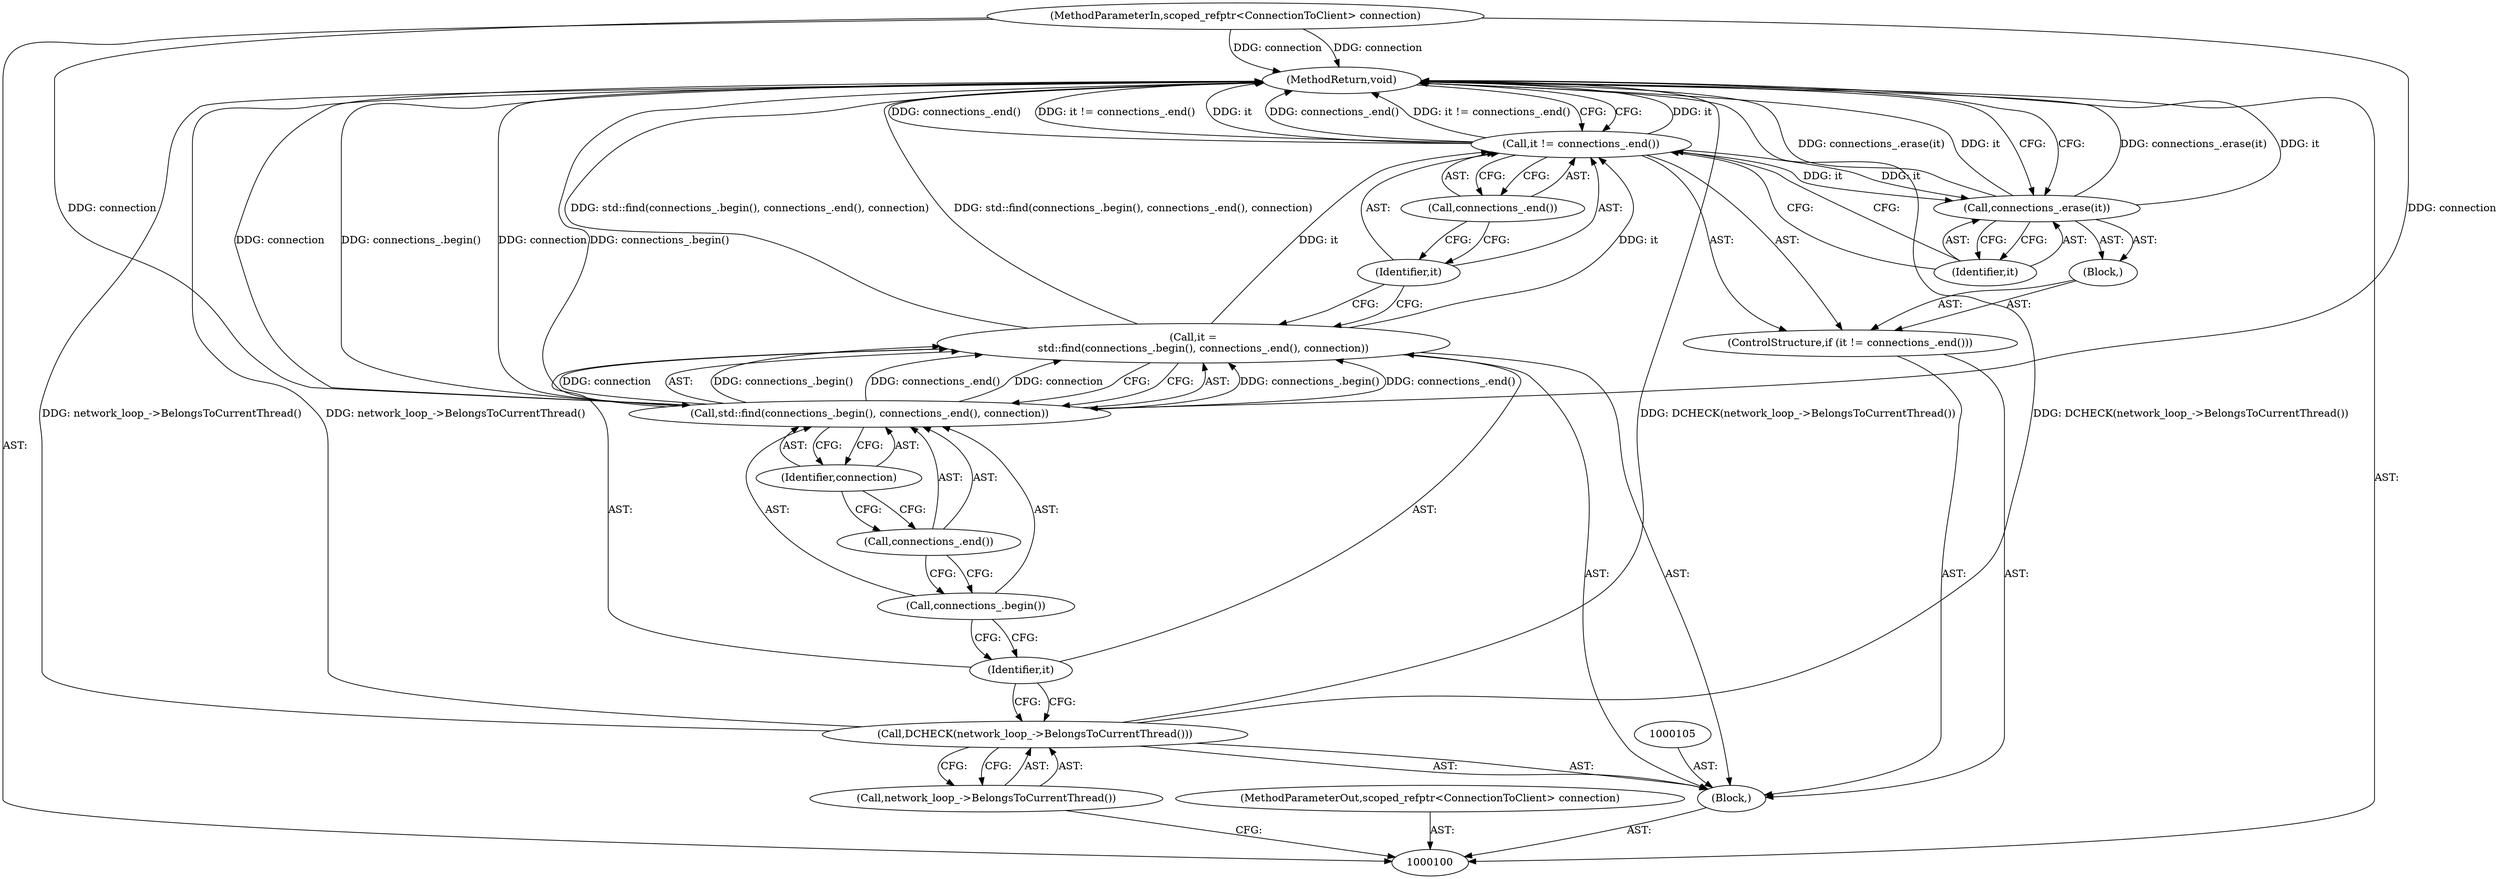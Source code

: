 digraph "0_Chrome_a46bcef82b29d30836a0f26226e3d4aca4fa9612_32" {
"1000119" [label="(MethodReturn,void)"];
"1000101" [label="(MethodParameterIn,scoped_refptr<ConnectionToClient> connection)"];
"1000157" [label="(MethodParameterOut,scoped_refptr<ConnectionToClient> connection)"];
"1000102" [label="(Block,)"];
"1000103" [label="(Call,DCHECK(network_loop_->BelongsToCurrentThread()))"];
"1000104" [label="(Call,network_loop_->BelongsToCurrentThread())"];
"1000106" [label="(Call,it =\n      std::find(connections_.begin(), connections_.end(), connection))"];
"1000107" [label="(Identifier,it)"];
"1000109" [label="(Call,connections_.begin())"];
"1000110" [label="(Call,connections_.end())"];
"1000111" [label="(Identifier,connection)"];
"1000108" [label="(Call,std::find(connections_.begin(), connections_.end(), connection))"];
"1000115" [label="(Call,connections_.end())"];
"1000112" [label="(ControlStructure,if (it != connections_.end()))"];
"1000116" [label="(Block,)"];
"1000113" [label="(Call,it != connections_.end())"];
"1000114" [label="(Identifier,it)"];
"1000118" [label="(Identifier,it)"];
"1000117" [label="(Call,connections_.erase(it))"];
"1000119" -> "1000100"  [label="AST: "];
"1000119" -> "1000117"  [label="CFG: "];
"1000119" -> "1000113"  [label="CFG: "];
"1000117" -> "1000119"  [label="DDG: connections_.erase(it)"];
"1000117" -> "1000119"  [label="DDG: it"];
"1000106" -> "1000119"  [label="DDG: std::find(connections_.begin(), connections_.end(), connection)"];
"1000103" -> "1000119"  [label="DDG: network_loop_->BelongsToCurrentThread()"];
"1000103" -> "1000119"  [label="DDG: DCHECK(network_loop_->BelongsToCurrentThread())"];
"1000113" -> "1000119"  [label="DDG: it"];
"1000113" -> "1000119"  [label="DDG: connections_.end()"];
"1000113" -> "1000119"  [label="DDG: it != connections_.end()"];
"1000108" -> "1000119"  [label="DDG: connection"];
"1000108" -> "1000119"  [label="DDG: connections_.begin()"];
"1000101" -> "1000119"  [label="DDG: connection"];
"1000101" -> "1000100"  [label="AST: "];
"1000101" -> "1000119"  [label="DDG: connection"];
"1000101" -> "1000108"  [label="DDG: connection"];
"1000157" -> "1000100"  [label="AST: "];
"1000102" -> "1000100"  [label="AST: "];
"1000103" -> "1000102"  [label="AST: "];
"1000105" -> "1000102"  [label="AST: "];
"1000106" -> "1000102"  [label="AST: "];
"1000112" -> "1000102"  [label="AST: "];
"1000103" -> "1000102"  [label="AST: "];
"1000103" -> "1000104"  [label="CFG: "];
"1000104" -> "1000103"  [label="AST: "];
"1000107" -> "1000103"  [label="CFG: "];
"1000103" -> "1000119"  [label="DDG: network_loop_->BelongsToCurrentThread()"];
"1000103" -> "1000119"  [label="DDG: DCHECK(network_loop_->BelongsToCurrentThread())"];
"1000104" -> "1000103"  [label="AST: "];
"1000104" -> "1000100"  [label="CFG: "];
"1000103" -> "1000104"  [label="CFG: "];
"1000106" -> "1000102"  [label="AST: "];
"1000106" -> "1000108"  [label="CFG: "];
"1000107" -> "1000106"  [label="AST: "];
"1000108" -> "1000106"  [label="AST: "];
"1000114" -> "1000106"  [label="CFG: "];
"1000106" -> "1000119"  [label="DDG: std::find(connections_.begin(), connections_.end(), connection)"];
"1000108" -> "1000106"  [label="DDG: connections_.begin()"];
"1000108" -> "1000106"  [label="DDG: connections_.end()"];
"1000108" -> "1000106"  [label="DDG: connection"];
"1000106" -> "1000113"  [label="DDG: it"];
"1000107" -> "1000106"  [label="AST: "];
"1000107" -> "1000103"  [label="CFG: "];
"1000109" -> "1000107"  [label="CFG: "];
"1000109" -> "1000108"  [label="AST: "];
"1000109" -> "1000107"  [label="CFG: "];
"1000110" -> "1000109"  [label="CFG: "];
"1000110" -> "1000108"  [label="AST: "];
"1000110" -> "1000109"  [label="CFG: "];
"1000111" -> "1000110"  [label="CFG: "];
"1000111" -> "1000108"  [label="AST: "];
"1000111" -> "1000110"  [label="CFG: "];
"1000108" -> "1000111"  [label="CFG: "];
"1000108" -> "1000106"  [label="AST: "];
"1000108" -> "1000111"  [label="CFG: "];
"1000109" -> "1000108"  [label="AST: "];
"1000110" -> "1000108"  [label="AST: "];
"1000111" -> "1000108"  [label="AST: "];
"1000106" -> "1000108"  [label="CFG: "];
"1000108" -> "1000119"  [label="DDG: connection"];
"1000108" -> "1000119"  [label="DDG: connections_.begin()"];
"1000108" -> "1000106"  [label="DDG: connections_.begin()"];
"1000108" -> "1000106"  [label="DDG: connections_.end()"];
"1000108" -> "1000106"  [label="DDG: connection"];
"1000101" -> "1000108"  [label="DDG: connection"];
"1000115" -> "1000113"  [label="AST: "];
"1000115" -> "1000114"  [label="CFG: "];
"1000113" -> "1000115"  [label="CFG: "];
"1000112" -> "1000102"  [label="AST: "];
"1000113" -> "1000112"  [label="AST: "];
"1000116" -> "1000112"  [label="AST: "];
"1000116" -> "1000112"  [label="AST: "];
"1000117" -> "1000116"  [label="AST: "];
"1000113" -> "1000112"  [label="AST: "];
"1000113" -> "1000115"  [label="CFG: "];
"1000114" -> "1000113"  [label="AST: "];
"1000115" -> "1000113"  [label="AST: "];
"1000118" -> "1000113"  [label="CFG: "];
"1000119" -> "1000113"  [label="CFG: "];
"1000113" -> "1000119"  [label="DDG: it"];
"1000113" -> "1000119"  [label="DDG: connections_.end()"];
"1000113" -> "1000119"  [label="DDG: it != connections_.end()"];
"1000106" -> "1000113"  [label="DDG: it"];
"1000113" -> "1000117"  [label="DDG: it"];
"1000114" -> "1000113"  [label="AST: "];
"1000114" -> "1000106"  [label="CFG: "];
"1000115" -> "1000114"  [label="CFG: "];
"1000118" -> "1000117"  [label="AST: "];
"1000118" -> "1000113"  [label="CFG: "];
"1000117" -> "1000118"  [label="CFG: "];
"1000117" -> "1000116"  [label="AST: "];
"1000117" -> "1000118"  [label="CFG: "];
"1000118" -> "1000117"  [label="AST: "];
"1000119" -> "1000117"  [label="CFG: "];
"1000117" -> "1000119"  [label="DDG: connections_.erase(it)"];
"1000117" -> "1000119"  [label="DDG: it"];
"1000113" -> "1000117"  [label="DDG: it"];
}
